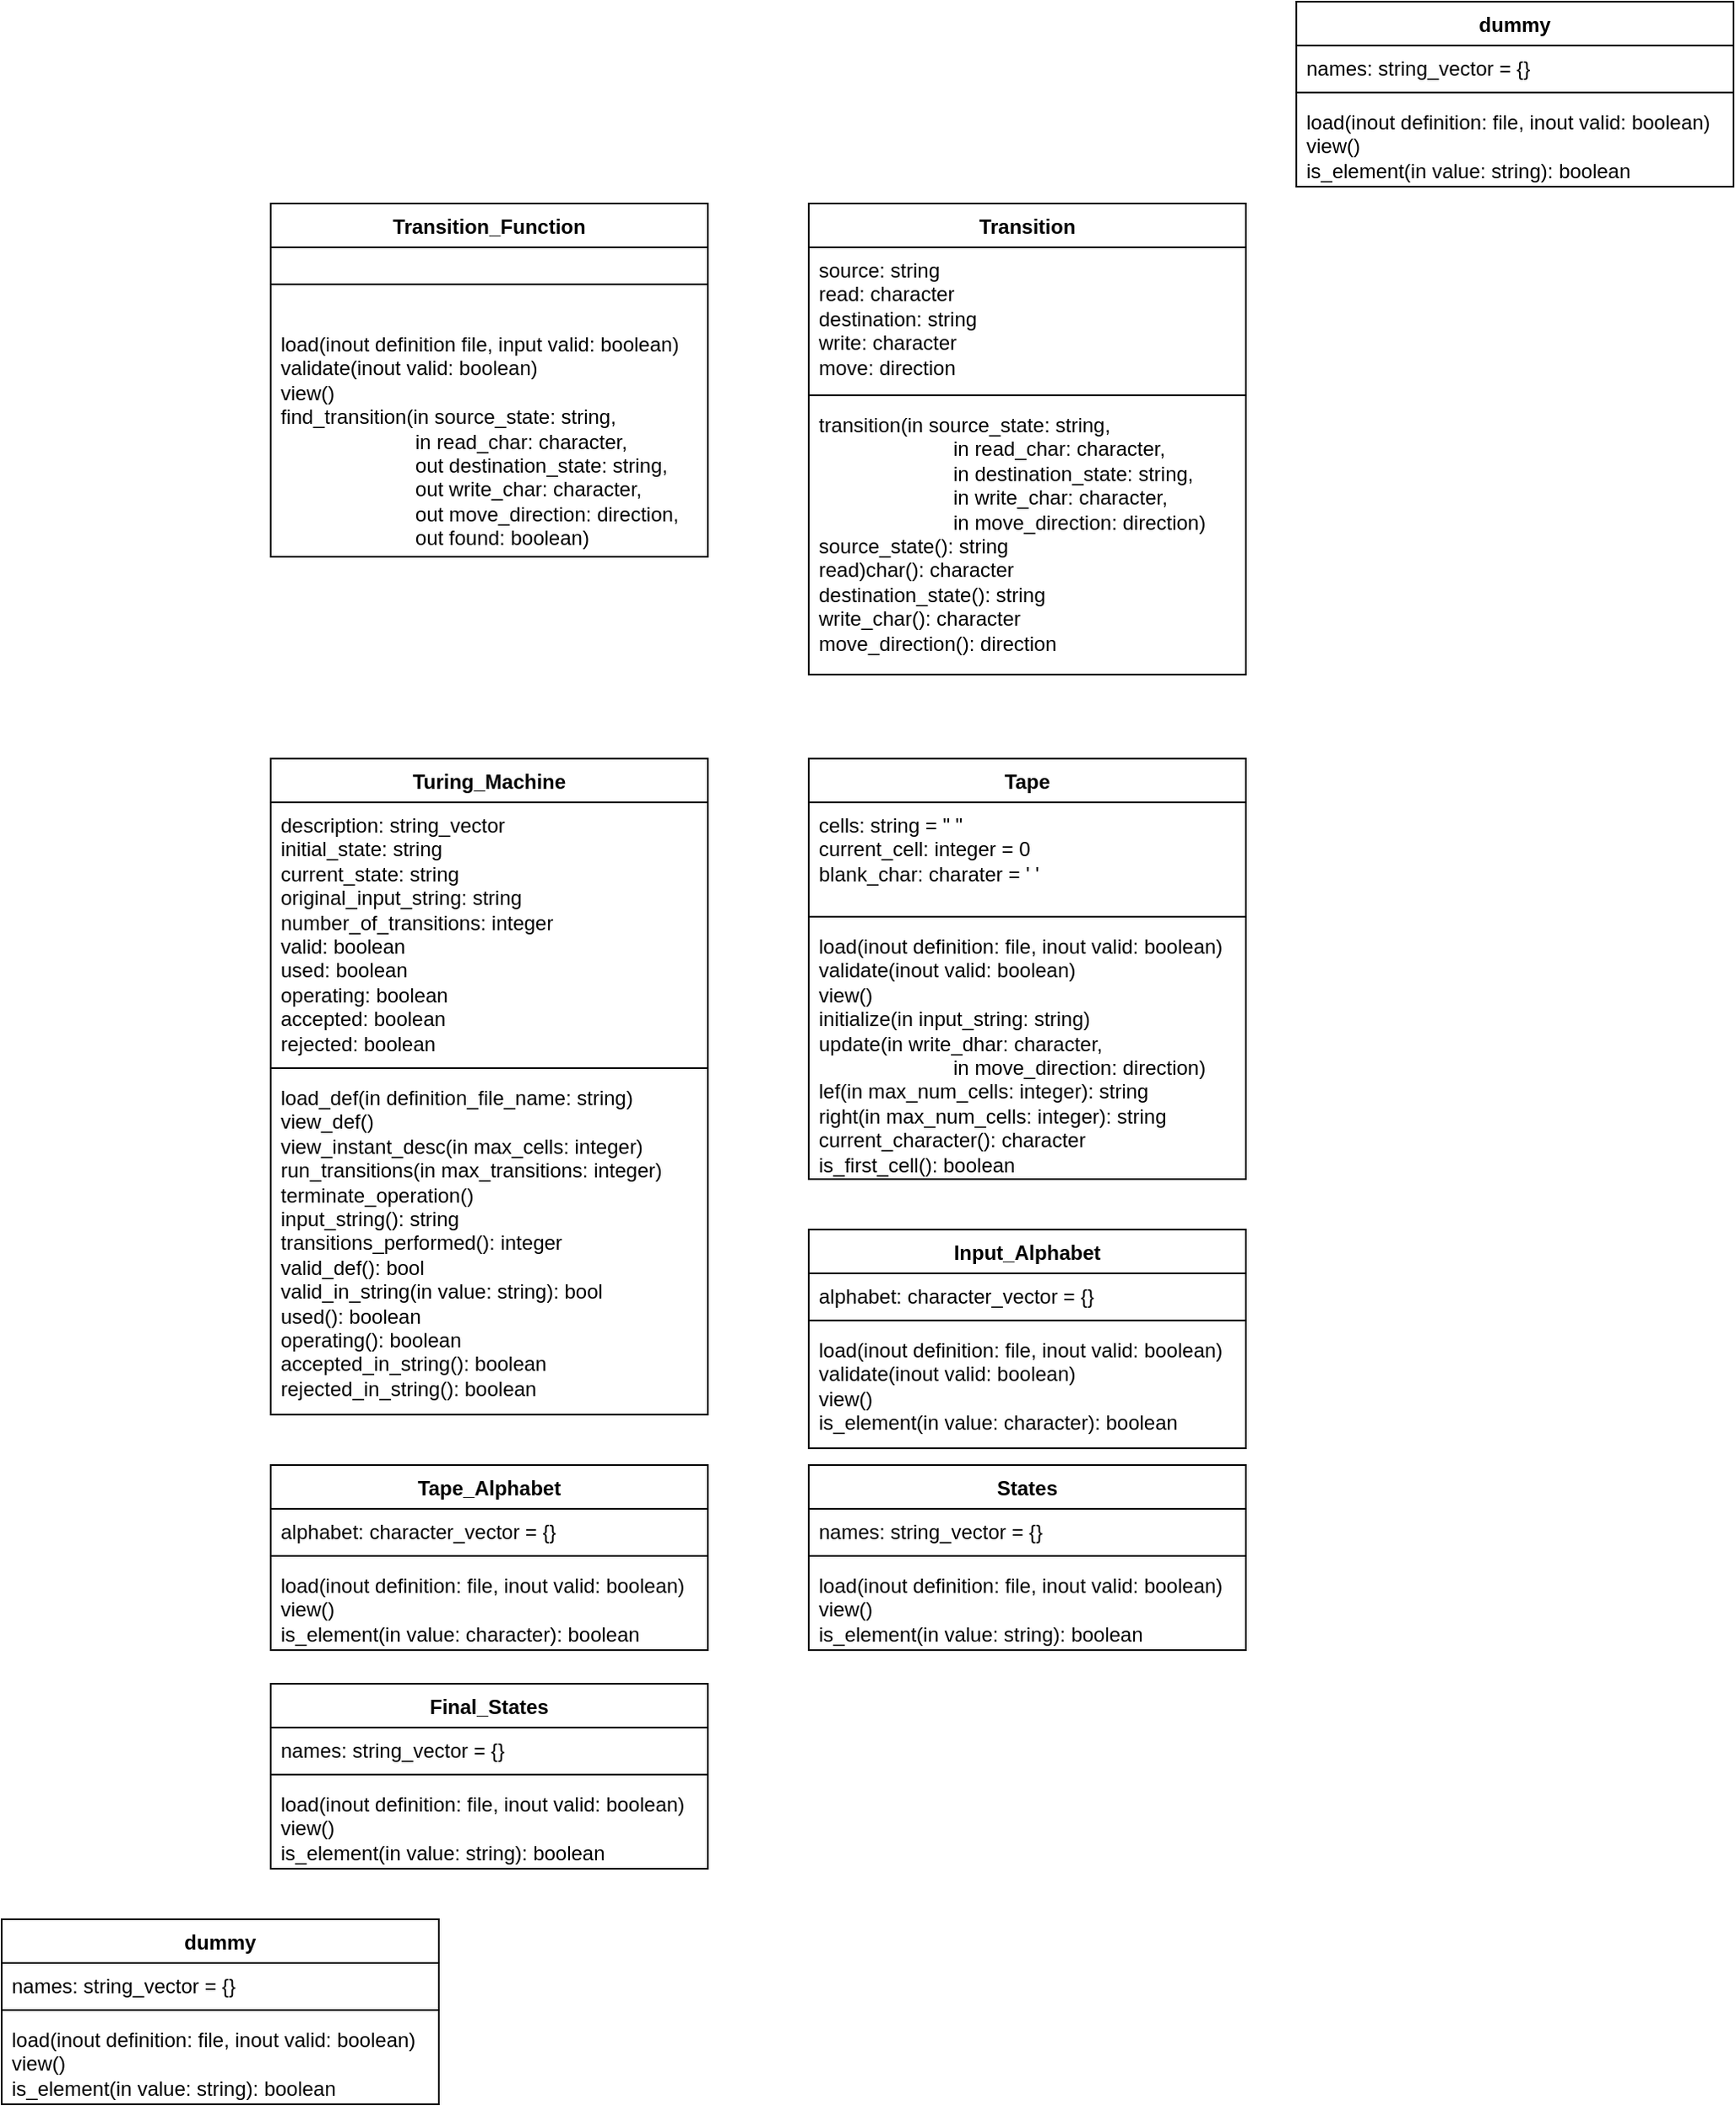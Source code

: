 <mxfile version="24.2.1" type="github">
  <diagram name="Page-1" id="vDo7KrHqP6fmfLN8yKtp">
    <mxGraphModel dx="2284" dy="782" grid="1" gridSize="10" guides="1" tooltips="1" connect="1" arrows="1" fold="1" page="1" pageScale="1" pageWidth="850" pageHeight="1100" math="0" shadow="0">
      <root>
        <mxCell id="0" />
        <mxCell id="1" parent="0" />
        <mxCell id="i3sueJDCuvwV_Vw11DY2-1" value="Transition_Function" style="swimlane;fontStyle=1;align=center;verticalAlign=top;childLayout=stackLayout;horizontal=1;startSize=26;horizontalStack=0;resizeParent=1;resizeParentMax=0;resizeLast=0;collapsible=1;marginBottom=0;whiteSpace=wrap;html=1;" parent="1" vertex="1">
          <mxGeometry x="40" y="160" width="260" height="210" as="geometry" />
        </mxCell>
        <mxCell id="i3sueJDCuvwV_Vw11DY2-3" value="" style="line;strokeWidth=1;fillColor=none;align=left;verticalAlign=middle;spacingTop=-1;spacingLeft=3;spacingRight=3;rotatable=0;labelPosition=right;points=[];portConstraint=eastwest;strokeColor=inherit;" parent="i3sueJDCuvwV_Vw11DY2-1" vertex="1">
          <mxGeometry y="26" width="260" height="44" as="geometry" />
        </mxCell>
        <mxCell id="i3sueJDCuvwV_Vw11DY2-4" value="&lt;div&gt;load(inout definition file, input valid: boolean)&lt;/div&gt;&lt;div&gt;validate(inout valid: boolean)&lt;/div&gt;&lt;div&gt;view()&lt;/div&gt;&lt;div&gt;find_transition(in source_state: string,&lt;/div&gt;&lt;div&gt;&lt;span style=&quot;white-space: pre;&quot;&gt;&#x9;&lt;/span&gt;&lt;span style=&quot;white-space: pre;&quot;&gt;&#x9;&lt;/span&gt;&lt;span style=&quot;white-space: pre;&quot;&gt;&#x9;&lt;/span&gt;in read_char: character,&lt;/div&gt;&lt;div&gt;&lt;span style=&quot;white-space: pre;&quot;&gt;&#x9;&lt;/span&gt;&lt;span style=&quot;white-space: pre;&quot;&gt;&#x9;&lt;/span&gt;&lt;span style=&quot;white-space: pre;&quot;&gt;&#x9;&lt;/span&gt;out destination_state: string,&lt;/div&gt;&lt;div&gt;&lt;span style=&quot;white-space: pre;&quot;&gt;&#x9;&lt;/span&gt;&lt;span style=&quot;white-space: pre;&quot;&gt;&#x9;&lt;/span&gt;&lt;span style=&quot;white-space: pre;&quot;&gt;&#x9;&lt;/span&gt;out write_char: character,&lt;/div&gt;&lt;div&gt;&lt;span style=&quot;white-space: pre;&quot;&gt;&#x9;&lt;/span&gt;&lt;span style=&quot;white-space: pre;&quot;&gt;&#x9;&lt;/span&gt;&lt;span style=&quot;white-space: pre;&quot;&gt;&#x9;&lt;/span&gt;out move_direction: direction,&lt;/div&gt;&lt;div&gt;&lt;span style=&quot;white-space: pre;&quot;&gt;&#x9;&lt;/span&gt;&lt;span style=&quot;white-space: pre;&quot;&gt;&#x9;&lt;/span&gt;&lt;span style=&quot;white-space: pre;&quot;&gt;&#x9;&lt;/span&gt;out found: boolean)&lt;br&gt;&lt;/div&gt;" style="text;strokeColor=none;fillColor=none;align=left;verticalAlign=top;spacingLeft=4;spacingRight=4;overflow=hidden;rotatable=0;points=[[0,0.5],[1,0.5]];portConstraint=eastwest;whiteSpace=wrap;html=1;" parent="i3sueJDCuvwV_Vw11DY2-1" vertex="1">
          <mxGeometry y="70" width="260" height="140" as="geometry" />
        </mxCell>
        <mxCell id="i3sueJDCuvwV_Vw11DY2-9" value="Transition" style="swimlane;fontStyle=1;align=center;verticalAlign=top;childLayout=stackLayout;horizontal=1;startSize=26;horizontalStack=0;resizeParent=1;resizeParentMax=0;resizeLast=0;collapsible=1;marginBottom=0;whiteSpace=wrap;html=1;" parent="1" vertex="1">
          <mxGeometry x="360" y="160" width="260" height="280" as="geometry" />
        </mxCell>
        <mxCell id="i3sueJDCuvwV_Vw11DY2-10" value="&lt;div&gt;source: string&lt;/div&gt;&lt;div&gt;read: character&lt;/div&gt;&lt;div&gt;destination: string&lt;/div&gt;&lt;div&gt;write: character&lt;/div&gt;&lt;div&gt;move: direction&lt;br&gt;&lt;/div&gt;" style="text;strokeColor=none;fillColor=none;align=left;verticalAlign=top;spacingLeft=4;spacingRight=4;overflow=hidden;rotatable=0;points=[[0,0.5],[1,0.5]];portConstraint=eastwest;whiteSpace=wrap;html=1;" parent="i3sueJDCuvwV_Vw11DY2-9" vertex="1">
          <mxGeometry y="26" width="260" height="84" as="geometry" />
        </mxCell>
        <mxCell id="i3sueJDCuvwV_Vw11DY2-11" value="" style="line;strokeWidth=1;fillColor=none;align=left;verticalAlign=middle;spacingTop=-1;spacingLeft=3;spacingRight=3;rotatable=0;labelPosition=right;points=[];portConstraint=eastwest;strokeColor=inherit;" parent="i3sueJDCuvwV_Vw11DY2-9" vertex="1">
          <mxGeometry y="110" width="260" height="8" as="geometry" />
        </mxCell>
        <mxCell id="i3sueJDCuvwV_Vw11DY2-12" value="&lt;div&gt;transition(in source_state: string,&lt;/div&gt;&lt;div&gt;&lt;span style=&quot;white-space: pre;&quot;&gt;&#x9;&lt;/span&gt;&lt;span style=&quot;white-space: pre;&quot;&gt;&#x9;&lt;/span&gt;&lt;span style=&quot;white-space: pre;&quot;&gt;&#x9;&lt;/span&gt;in read_char: character,&lt;/div&gt;&lt;div&gt;&lt;span style=&quot;white-space: pre;&quot;&gt;&#x9;&lt;/span&gt;&lt;span style=&quot;white-space: pre;&quot;&gt;&#x9;&lt;/span&gt;&lt;span style=&quot;white-space: pre;&quot;&gt;&#x9;&lt;/span&gt;in destination_state: string,&lt;/div&gt;&lt;div&gt;&lt;span style=&quot;white-space: pre;&quot;&gt;&#x9;&lt;/span&gt;&lt;span style=&quot;white-space: pre;&quot;&gt;&#x9;&lt;/span&gt;&lt;span style=&quot;white-space: pre;&quot;&gt;&#x9;&lt;/span&gt;in write_char: character,&lt;/div&gt;&lt;div&gt;&lt;span style=&quot;white-space: pre;&quot;&gt;&#x9;&lt;/span&gt;&lt;span style=&quot;white-space: pre;&quot;&gt;&#x9;&lt;/span&gt;&lt;span style=&quot;white-space: pre;&quot;&gt;&#x9;&lt;/span&gt;in move_direction: direction)&lt;/div&gt;&lt;div&gt;source_state(): string&lt;/div&gt;&lt;div&gt;read)char(): character&lt;/div&gt;&lt;div&gt;destination_state(): string&lt;/div&gt;&lt;div&gt;write_char(): character&lt;/div&gt;&lt;div&gt;move_direction(): direction&lt;br&gt;&lt;/div&gt;" style="text;strokeColor=none;fillColor=none;align=left;verticalAlign=top;spacingLeft=4;spacingRight=4;overflow=hidden;rotatable=0;points=[[0,0.5],[1,0.5]];portConstraint=eastwest;whiteSpace=wrap;html=1;" parent="i3sueJDCuvwV_Vw11DY2-9" vertex="1">
          <mxGeometry y="118" width="260" height="162" as="geometry" />
        </mxCell>
        <mxCell id="i3sueJDCuvwV_Vw11DY2-13" value="Turing_Machine" style="swimlane;fontStyle=1;align=center;verticalAlign=top;childLayout=stackLayout;horizontal=1;startSize=26;horizontalStack=0;resizeParent=1;resizeParentMax=0;resizeLast=0;collapsible=1;marginBottom=0;whiteSpace=wrap;html=1;" parent="1" vertex="1">
          <mxGeometry x="40" y="490" width="260" height="390" as="geometry" />
        </mxCell>
        <mxCell id="i3sueJDCuvwV_Vw11DY2-14" value="&lt;div&gt;description: string_vector&lt;/div&gt;&lt;div&gt;initial_state: string&lt;/div&gt;&lt;div&gt;current_state: string&lt;/div&gt;&lt;div&gt;original_input_string: string&lt;/div&gt;&lt;div&gt;number_of_transitions: integer&lt;/div&gt;&lt;div&gt;valid: boolean&lt;/div&gt;&lt;div&gt;used: boolean&lt;/div&gt;&lt;div&gt;operating: boolean&lt;/div&gt;&lt;div&gt;accepted: boolean&lt;/div&gt;&lt;div&gt;rejected: boolean&lt;br&gt;&lt;/div&gt;" style="text;strokeColor=none;fillColor=none;align=left;verticalAlign=top;spacingLeft=4;spacingRight=4;overflow=hidden;rotatable=0;points=[[0,0.5],[1,0.5]];portConstraint=eastwest;whiteSpace=wrap;html=1;" parent="i3sueJDCuvwV_Vw11DY2-13" vertex="1">
          <mxGeometry y="26" width="260" height="154" as="geometry" />
        </mxCell>
        <mxCell id="i3sueJDCuvwV_Vw11DY2-15" value="" style="line;strokeWidth=1;fillColor=none;align=left;verticalAlign=middle;spacingTop=-1;spacingLeft=3;spacingRight=3;rotatable=0;labelPosition=right;points=[];portConstraint=eastwest;strokeColor=inherit;" parent="i3sueJDCuvwV_Vw11DY2-13" vertex="1">
          <mxGeometry y="180" width="260" height="8" as="geometry" />
        </mxCell>
        <mxCell id="i3sueJDCuvwV_Vw11DY2-16" value="&lt;div&gt;load_def(in definition_file_name: string)&lt;/div&gt;&lt;div&gt;view_def()&lt;/div&gt;&lt;div&gt;view_instant_desc(in max_cells: integer)&lt;/div&gt;&lt;div&gt;run_transitions(in max_transitions: integer)&lt;/div&gt;&lt;div&gt;terminate_operation()&lt;/div&gt;&lt;div&gt;input_string(): string&lt;/div&gt;&lt;div&gt;transitions_performed(): integer&lt;/div&gt;&lt;div&gt;valid_def(): bool&lt;/div&gt;&lt;div&gt;valid_in_string(in value: string): bool&lt;/div&gt;&lt;div&gt;used(): boolean&lt;/div&gt;&lt;div&gt;operating(): boolean&lt;/div&gt;&lt;div&gt;accepted_in_string(): boolean&lt;/div&gt;&lt;div&gt;rejected_in_string(): boolean&lt;br&gt;&lt;/div&gt;" style="text;strokeColor=none;fillColor=none;align=left;verticalAlign=top;spacingLeft=4;spacingRight=4;overflow=hidden;rotatable=0;points=[[0,0.5],[1,0.5]];portConstraint=eastwest;whiteSpace=wrap;html=1;" parent="i3sueJDCuvwV_Vw11DY2-13" vertex="1">
          <mxGeometry y="188" width="260" height="202" as="geometry" />
        </mxCell>
        <mxCell id="i3sueJDCuvwV_Vw11DY2-17" value="Tape" style="swimlane;fontStyle=1;align=center;verticalAlign=top;childLayout=stackLayout;horizontal=1;startSize=26;horizontalStack=0;resizeParent=1;resizeParentMax=0;resizeLast=0;collapsible=1;marginBottom=0;whiteSpace=wrap;html=1;" parent="1" vertex="1">
          <mxGeometry x="360" y="490" width="260" height="250" as="geometry" />
        </mxCell>
        <mxCell id="i3sueJDCuvwV_Vw11DY2-18" value="&lt;div&gt;cells: string = &quot; &quot;&lt;/div&gt;&lt;div&gt;current_cell: integer = 0&lt;/div&gt;&lt;div&gt;blank_char: charater = &#39; &#39;&lt;br&gt;&lt;/div&gt;" style="text;strokeColor=none;fillColor=none;align=left;verticalAlign=top;spacingLeft=4;spacingRight=4;overflow=hidden;rotatable=0;points=[[0,0.5],[1,0.5]];portConstraint=eastwest;whiteSpace=wrap;html=1;" parent="i3sueJDCuvwV_Vw11DY2-17" vertex="1">
          <mxGeometry y="26" width="260" height="64" as="geometry" />
        </mxCell>
        <mxCell id="i3sueJDCuvwV_Vw11DY2-19" value="" style="line;strokeWidth=1;fillColor=none;align=left;verticalAlign=middle;spacingTop=-1;spacingLeft=3;spacingRight=3;rotatable=0;labelPosition=right;points=[];portConstraint=eastwest;strokeColor=inherit;" parent="i3sueJDCuvwV_Vw11DY2-17" vertex="1">
          <mxGeometry y="90" width="260" height="8" as="geometry" />
        </mxCell>
        <mxCell id="i3sueJDCuvwV_Vw11DY2-20" value="&lt;div&gt;load(inout definition: file, inout valid: boolean)&lt;/div&gt;&lt;div&gt;validate(inout valid: boolean)&lt;/div&gt;&lt;div&gt;view()&lt;/div&gt;&lt;div&gt;initialize(in input_string: string)&lt;/div&gt;&lt;div&gt;update(in write_dhar: character,&lt;/div&gt;&lt;div&gt;&lt;span style=&quot;white-space: pre;&quot;&gt;&#x9;&lt;/span&gt;&lt;span style=&quot;white-space: pre;&quot;&gt;&#x9;&lt;/span&gt;&lt;span style=&quot;white-space: pre;&quot;&gt;&#x9;&lt;/span&gt;in move_direction: direction)&lt;/div&gt;&lt;div&gt;lef(in max_num_cells: integer): string&lt;/div&gt;&lt;div&gt;right(in max_num_cells: integer): string&lt;/div&gt;&lt;div&gt;current_character(): character&lt;/div&gt;&lt;div&gt;is_first_cell(): boolean&lt;br&gt;&lt;/div&gt;" style="text;strokeColor=none;fillColor=none;align=left;verticalAlign=top;spacingLeft=4;spacingRight=4;overflow=hidden;rotatable=0;points=[[0,0.5],[1,0.5]];portConstraint=eastwest;whiteSpace=wrap;html=1;" parent="i3sueJDCuvwV_Vw11DY2-17" vertex="1">
          <mxGeometry y="98" width="260" height="152" as="geometry" />
        </mxCell>
        <mxCell id="i3sueJDCuvwV_Vw11DY2-21" value="Input_Alphabet" style="swimlane;fontStyle=1;align=center;verticalAlign=top;childLayout=stackLayout;horizontal=1;startSize=26;horizontalStack=0;resizeParent=1;resizeParentMax=0;resizeLast=0;collapsible=1;marginBottom=0;whiteSpace=wrap;html=1;" parent="1" vertex="1">
          <mxGeometry x="360" y="770" width="260" height="130" as="geometry" />
        </mxCell>
        <mxCell id="i3sueJDCuvwV_Vw11DY2-22" value="alphabet: character_vector = {}" style="text;strokeColor=none;fillColor=none;align=left;verticalAlign=top;spacingLeft=4;spacingRight=4;overflow=hidden;rotatable=0;points=[[0,0.5],[1,0.5]];portConstraint=eastwest;whiteSpace=wrap;html=1;" parent="i3sueJDCuvwV_Vw11DY2-21" vertex="1">
          <mxGeometry y="26" width="260" height="24" as="geometry" />
        </mxCell>
        <mxCell id="i3sueJDCuvwV_Vw11DY2-23" value="" style="line;strokeWidth=1;fillColor=none;align=left;verticalAlign=middle;spacingTop=-1;spacingLeft=3;spacingRight=3;rotatable=0;labelPosition=right;points=[];portConstraint=eastwest;strokeColor=inherit;" parent="i3sueJDCuvwV_Vw11DY2-21" vertex="1">
          <mxGeometry y="50" width="260" height="8" as="geometry" />
        </mxCell>
        <mxCell id="i3sueJDCuvwV_Vw11DY2-24" value="&lt;div&gt;load(inout definition: file, inout valid: boolean)&lt;/div&gt;&lt;div&gt;validate(inout valid: boolean)&lt;/div&gt;&lt;div&gt;view()&lt;/div&gt;&lt;div&gt;is_element(in value: character): boolean&lt;br&gt;&lt;/div&gt;" style="text;strokeColor=none;fillColor=none;align=left;verticalAlign=top;spacingLeft=4;spacingRight=4;overflow=hidden;rotatable=0;points=[[0,0.5],[1,0.5]];portConstraint=eastwest;whiteSpace=wrap;html=1;" parent="i3sueJDCuvwV_Vw11DY2-21" vertex="1">
          <mxGeometry y="58" width="260" height="72" as="geometry" />
        </mxCell>
        <mxCell id="i3sueJDCuvwV_Vw11DY2-25" value="Tape_Alphabet" style="swimlane;fontStyle=1;align=center;verticalAlign=top;childLayout=stackLayout;horizontal=1;startSize=26;horizontalStack=0;resizeParent=1;resizeParentMax=0;resizeLast=0;collapsible=1;marginBottom=0;whiteSpace=wrap;html=1;" parent="1" vertex="1">
          <mxGeometry x="40" y="910" width="260" height="110" as="geometry" />
        </mxCell>
        <mxCell id="i3sueJDCuvwV_Vw11DY2-26" value="alphabet: character_vector = {}" style="text;strokeColor=none;fillColor=none;align=left;verticalAlign=top;spacingLeft=4;spacingRight=4;overflow=hidden;rotatable=0;points=[[0,0.5],[1,0.5]];portConstraint=eastwest;whiteSpace=wrap;html=1;" parent="i3sueJDCuvwV_Vw11DY2-25" vertex="1">
          <mxGeometry y="26" width="260" height="24" as="geometry" />
        </mxCell>
        <mxCell id="i3sueJDCuvwV_Vw11DY2-27" value="" style="line;strokeWidth=1;fillColor=none;align=left;verticalAlign=middle;spacingTop=-1;spacingLeft=3;spacingRight=3;rotatable=0;labelPosition=right;points=[];portConstraint=eastwest;strokeColor=inherit;" parent="i3sueJDCuvwV_Vw11DY2-25" vertex="1">
          <mxGeometry y="50" width="260" height="8" as="geometry" />
        </mxCell>
        <mxCell id="i3sueJDCuvwV_Vw11DY2-28" value="&lt;div&gt;load(inout definition: file, inout valid: boolean)&lt;/div&gt;&lt;div&gt;view()&lt;/div&gt;&lt;div&gt;is_element(in value: character): boolean&lt;br&gt;&lt;/div&gt;" style="text;strokeColor=none;fillColor=none;align=left;verticalAlign=top;spacingLeft=4;spacingRight=4;overflow=hidden;rotatable=0;points=[[0,0.5],[1,0.5]];portConstraint=eastwest;whiteSpace=wrap;html=1;" parent="i3sueJDCuvwV_Vw11DY2-25" vertex="1">
          <mxGeometry y="58" width="260" height="52" as="geometry" />
        </mxCell>
        <mxCell id="i3sueJDCuvwV_Vw11DY2-29" value="States" style="swimlane;fontStyle=1;align=center;verticalAlign=top;childLayout=stackLayout;horizontal=1;startSize=26;horizontalStack=0;resizeParent=1;resizeParentMax=0;resizeLast=0;collapsible=1;marginBottom=0;whiteSpace=wrap;html=1;" parent="1" vertex="1">
          <mxGeometry x="360" y="910" width="260" height="110" as="geometry" />
        </mxCell>
        <mxCell id="i3sueJDCuvwV_Vw11DY2-30" value="names: string_vector = {}" style="text;strokeColor=none;fillColor=none;align=left;verticalAlign=top;spacingLeft=4;spacingRight=4;overflow=hidden;rotatable=0;points=[[0,0.5],[1,0.5]];portConstraint=eastwest;whiteSpace=wrap;html=1;" parent="i3sueJDCuvwV_Vw11DY2-29" vertex="1">
          <mxGeometry y="26" width="260" height="24" as="geometry" />
        </mxCell>
        <mxCell id="i3sueJDCuvwV_Vw11DY2-31" value="" style="line;strokeWidth=1;fillColor=none;align=left;verticalAlign=middle;spacingTop=-1;spacingLeft=3;spacingRight=3;rotatable=0;labelPosition=right;points=[];portConstraint=eastwest;strokeColor=inherit;" parent="i3sueJDCuvwV_Vw11DY2-29" vertex="1">
          <mxGeometry y="50" width="260" height="8" as="geometry" />
        </mxCell>
        <mxCell id="i3sueJDCuvwV_Vw11DY2-32" value="&lt;div&gt;load(inout definition: file, inout valid: boolean)&lt;/div&gt;&lt;div&gt;view()&lt;/div&gt;&lt;div&gt;is_element(in value: string): boolean&lt;br&gt;&lt;/div&gt;" style="text;strokeColor=none;fillColor=none;align=left;verticalAlign=top;spacingLeft=4;spacingRight=4;overflow=hidden;rotatable=0;points=[[0,0.5],[1,0.5]];portConstraint=eastwest;whiteSpace=wrap;html=1;" parent="i3sueJDCuvwV_Vw11DY2-29" vertex="1">
          <mxGeometry y="58" width="260" height="52" as="geometry" />
        </mxCell>
        <mxCell id="ZjxP6GXaZLAl68uk7pVh-1" value="Final_States" style="swimlane;fontStyle=1;align=center;verticalAlign=top;childLayout=stackLayout;horizontal=1;startSize=26;horizontalStack=0;resizeParent=1;resizeParentMax=0;resizeLast=0;collapsible=1;marginBottom=0;whiteSpace=wrap;html=1;" vertex="1" parent="1">
          <mxGeometry x="40" y="1040" width="260" height="110" as="geometry" />
        </mxCell>
        <mxCell id="ZjxP6GXaZLAl68uk7pVh-2" value="names: string_vector = {}" style="text;strokeColor=none;fillColor=none;align=left;verticalAlign=top;spacingLeft=4;spacingRight=4;overflow=hidden;rotatable=0;points=[[0,0.5],[1,0.5]];portConstraint=eastwest;whiteSpace=wrap;html=1;" vertex="1" parent="ZjxP6GXaZLAl68uk7pVh-1">
          <mxGeometry y="26" width="260" height="24" as="geometry" />
        </mxCell>
        <mxCell id="ZjxP6GXaZLAl68uk7pVh-3" value="" style="line;strokeWidth=1;fillColor=none;align=left;verticalAlign=middle;spacingTop=-1;spacingLeft=3;spacingRight=3;rotatable=0;labelPosition=right;points=[];portConstraint=eastwest;strokeColor=inherit;" vertex="1" parent="ZjxP6GXaZLAl68uk7pVh-1">
          <mxGeometry y="50" width="260" height="8" as="geometry" />
        </mxCell>
        <mxCell id="ZjxP6GXaZLAl68uk7pVh-4" value="&lt;div&gt;load(inout definition: file, inout valid: boolean)&lt;/div&gt;&lt;div&gt;view()&lt;/div&gt;&lt;div&gt;is_element(in value: string): boolean&lt;br&gt;&lt;/div&gt;" style="text;strokeColor=none;fillColor=none;align=left;verticalAlign=top;spacingLeft=4;spacingRight=4;overflow=hidden;rotatable=0;points=[[0,0.5],[1,0.5]];portConstraint=eastwest;whiteSpace=wrap;html=1;" vertex="1" parent="ZjxP6GXaZLAl68uk7pVh-1">
          <mxGeometry y="58" width="260" height="52" as="geometry" />
        </mxCell>
        <mxCell id="ZjxP6GXaZLAl68uk7pVh-5" value="dummy" style="swimlane;fontStyle=1;align=center;verticalAlign=top;childLayout=stackLayout;horizontal=1;startSize=26;horizontalStack=0;resizeParent=1;resizeParentMax=0;resizeLast=0;collapsible=1;marginBottom=0;whiteSpace=wrap;html=1;" vertex="1" parent="1">
          <mxGeometry x="-120" y="1180" width="260" height="110" as="geometry" />
        </mxCell>
        <mxCell id="ZjxP6GXaZLAl68uk7pVh-6" value="names: string_vector = {}" style="text;strokeColor=none;fillColor=none;align=left;verticalAlign=top;spacingLeft=4;spacingRight=4;overflow=hidden;rotatable=0;points=[[0,0.5],[1,0.5]];portConstraint=eastwest;whiteSpace=wrap;html=1;" vertex="1" parent="ZjxP6GXaZLAl68uk7pVh-5">
          <mxGeometry y="26" width="260" height="24" as="geometry" />
        </mxCell>
        <mxCell id="ZjxP6GXaZLAl68uk7pVh-7" value="" style="line;strokeWidth=1;fillColor=none;align=left;verticalAlign=middle;spacingTop=-1;spacingLeft=3;spacingRight=3;rotatable=0;labelPosition=right;points=[];portConstraint=eastwest;strokeColor=inherit;" vertex="1" parent="ZjxP6GXaZLAl68uk7pVh-5">
          <mxGeometry y="50" width="260" height="8" as="geometry" />
        </mxCell>
        <mxCell id="ZjxP6GXaZLAl68uk7pVh-8" value="&lt;div&gt;load(inout definition: file, inout valid: boolean)&lt;/div&gt;&lt;div&gt;view()&lt;/div&gt;&lt;div&gt;is_element(in value: string): boolean&lt;br&gt;&lt;/div&gt;" style="text;strokeColor=none;fillColor=none;align=left;verticalAlign=top;spacingLeft=4;spacingRight=4;overflow=hidden;rotatable=0;points=[[0,0.5],[1,0.5]];portConstraint=eastwest;whiteSpace=wrap;html=1;" vertex="1" parent="ZjxP6GXaZLAl68uk7pVh-5">
          <mxGeometry y="58" width="260" height="52" as="geometry" />
        </mxCell>
        <mxCell id="ZjxP6GXaZLAl68uk7pVh-9" value="dummy" style="swimlane;fontStyle=1;align=center;verticalAlign=top;childLayout=stackLayout;horizontal=1;startSize=26;horizontalStack=0;resizeParent=1;resizeParentMax=0;resizeLast=0;collapsible=1;marginBottom=0;whiteSpace=wrap;html=1;" vertex="1" parent="1">
          <mxGeometry x="650" y="40" width="260" height="110" as="geometry" />
        </mxCell>
        <mxCell id="ZjxP6GXaZLAl68uk7pVh-10" value="names: string_vector = {}" style="text;strokeColor=none;fillColor=none;align=left;verticalAlign=top;spacingLeft=4;spacingRight=4;overflow=hidden;rotatable=0;points=[[0,0.5],[1,0.5]];portConstraint=eastwest;whiteSpace=wrap;html=1;" vertex="1" parent="ZjxP6GXaZLAl68uk7pVh-9">
          <mxGeometry y="26" width="260" height="24" as="geometry" />
        </mxCell>
        <mxCell id="ZjxP6GXaZLAl68uk7pVh-11" value="" style="line;strokeWidth=1;fillColor=none;align=left;verticalAlign=middle;spacingTop=-1;spacingLeft=3;spacingRight=3;rotatable=0;labelPosition=right;points=[];portConstraint=eastwest;strokeColor=inherit;" vertex="1" parent="ZjxP6GXaZLAl68uk7pVh-9">
          <mxGeometry y="50" width="260" height="8" as="geometry" />
        </mxCell>
        <mxCell id="ZjxP6GXaZLAl68uk7pVh-12" value="&lt;div&gt;load(inout definition: file, inout valid: boolean)&lt;/div&gt;&lt;div&gt;view()&lt;/div&gt;&lt;div&gt;is_element(in value: string): boolean&lt;br&gt;&lt;/div&gt;" style="text;strokeColor=none;fillColor=none;align=left;verticalAlign=top;spacingLeft=4;spacingRight=4;overflow=hidden;rotatable=0;points=[[0,0.5],[1,0.5]];portConstraint=eastwest;whiteSpace=wrap;html=1;" vertex="1" parent="ZjxP6GXaZLAl68uk7pVh-9">
          <mxGeometry y="58" width="260" height="52" as="geometry" />
        </mxCell>
      </root>
    </mxGraphModel>
  </diagram>
</mxfile>

